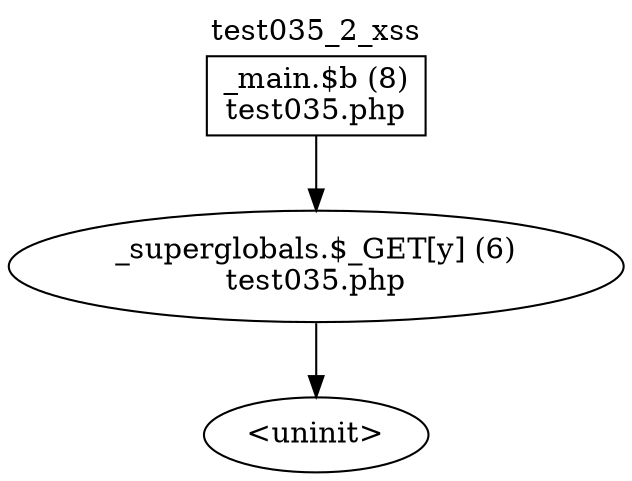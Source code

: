 digraph cfg {
  label="test035_2_xss";
  labelloc=t;
  n1 [shape=box, label="_main.$b (8)\ntest035.php"];
  n2 [shape=ellipse, label="_superglobals.$_GET[y] (6)\ntest035.php"];
  n3 [shape=ellipse, label="<uninit>"];
  n1 -> n2;
  n2 -> n3;
}
